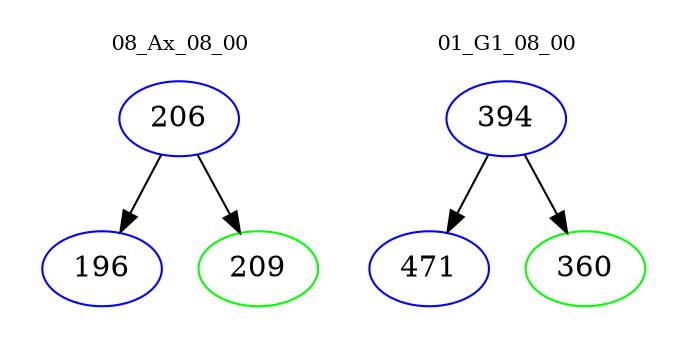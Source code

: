 digraph{
subgraph cluster_0 {
color = white
label = "08_Ax_08_00";
fontsize=10;
T0_206 [label="206", color="blue"]
T0_206 -> T0_196 [color="black"]
T0_196 [label="196", color="blue"]
T0_206 -> T0_209 [color="black"]
T0_209 [label="209", color="green"]
}
subgraph cluster_1 {
color = white
label = "01_G1_08_00";
fontsize=10;
T1_394 [label="394", color="blue"]
T1_394 -> T1_471 [color="black"]
T1_471 [label="471", color="blue"]
T1_394 -> T1_360 [color="black"]
T1_360 [label="360", color="green"]
}
}
